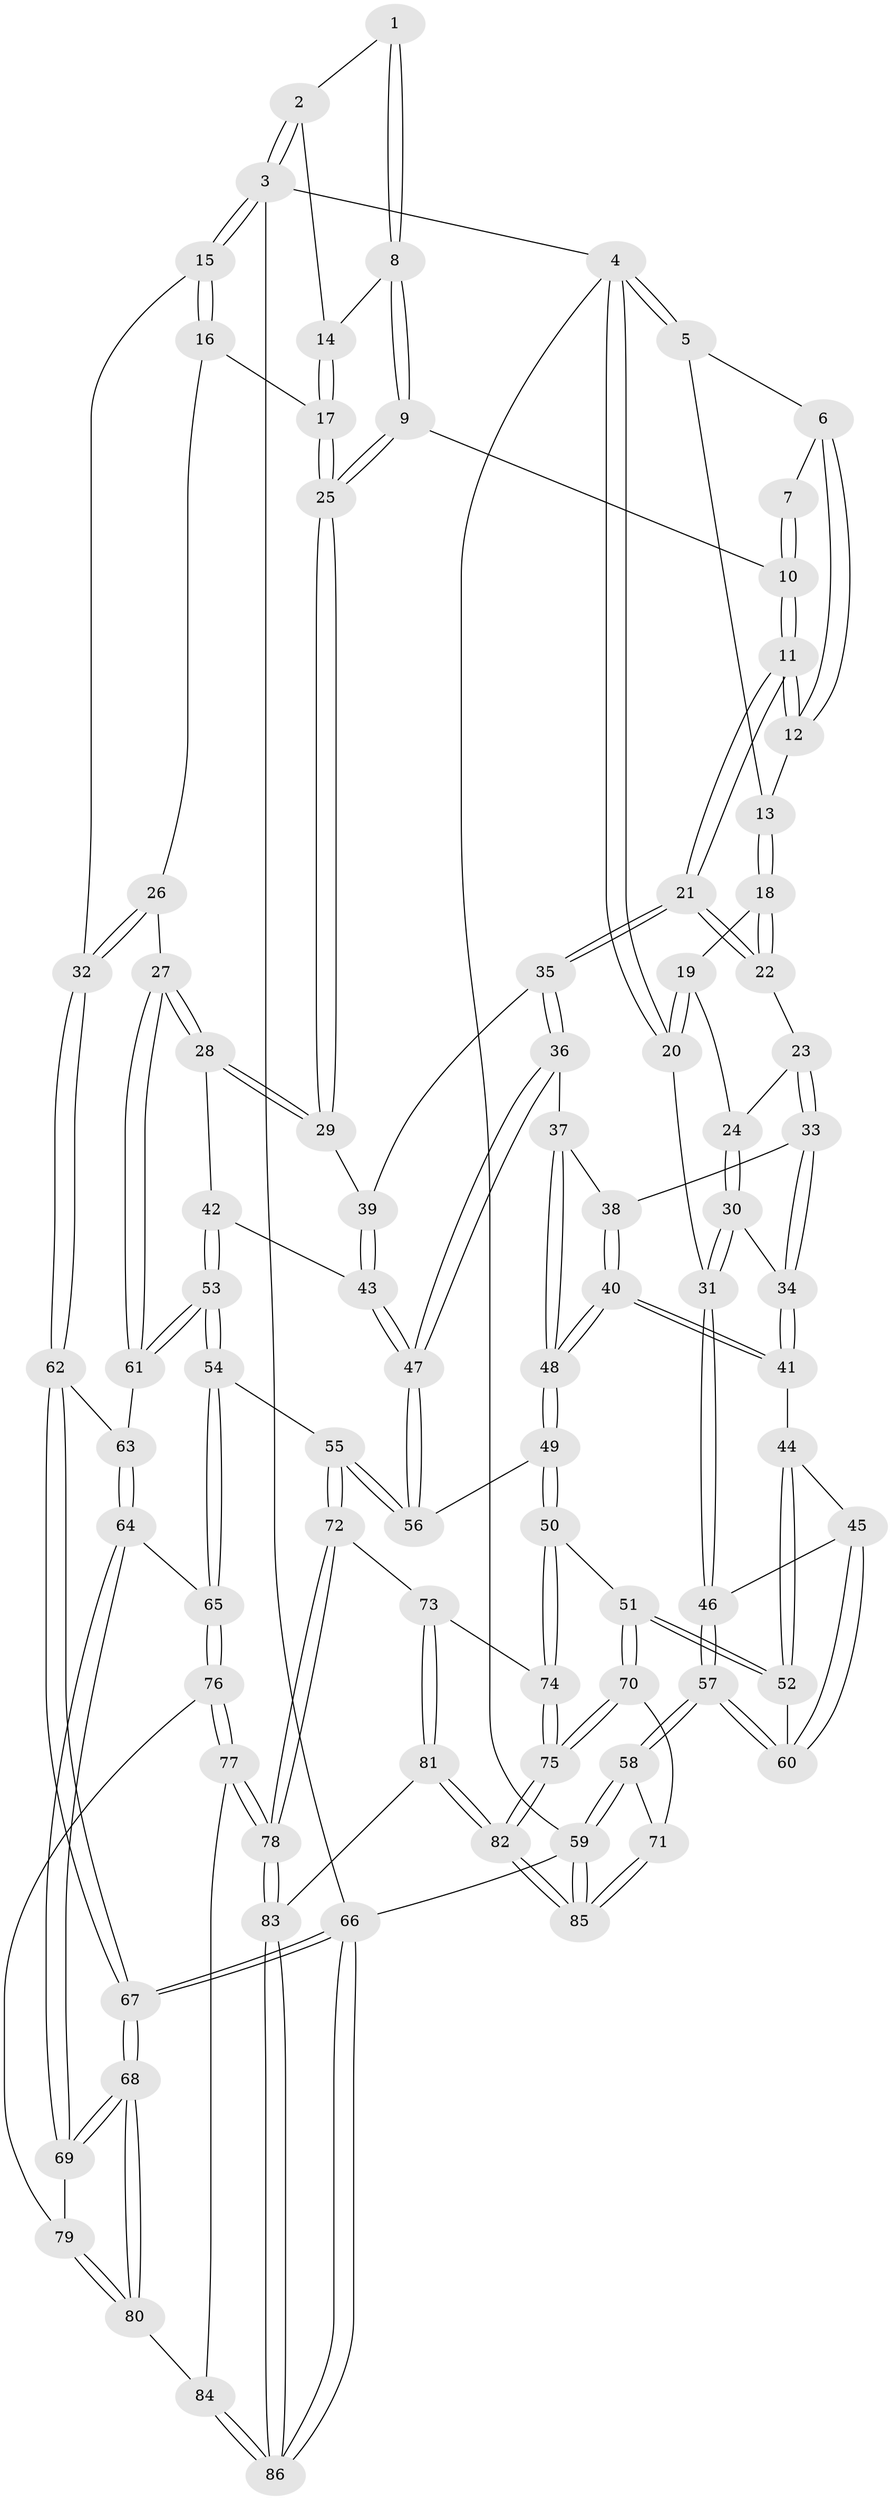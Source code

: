 // coarse degree distribution, {3: 0.08333333333333333, 4: 0.45, 8: 0.016666666666666666, 5: 0.38333333333333336, 6: 0.06666666666666667}
// Generated by graph-tools (version 1.1) at 2025/52/02/27/25 19:52:37]
// undirected, 86 vertices, 212 edges
graph export_dot {
graph [start="1"]
  node [color=gray90,style=filled];
  1 [pos="+0.5330309218674358+0"];
  2 [pos="+0.901994178882863+0"];
  3 [pos="+1+0"];
  4 [pos="+0+0"];
  5 [pos="+0.22659501155887748+0"];
  6 [pos="+0.4592296020431907+0"];
  7 [pos="+0.5329674153149551+0"];
  8 [pos="+0.6099682236671375+0.13320544222042266"];
  9 [pos="+0.5946074810706591+0.1812274625488526"];
  10 [pos="+0.5221834941327707+0.18993036994542037"];
  11 [pos="+0.48126978459564845+0.20222460740960024"];
  12 [pos="+0.4583931413702528+0.07013535477469611"];
  13 [pos="+0.23081457772661054+0"];
  14 [pos="+0.8749447953748336+0"];
  15 [pos="+1+0.11753485440156569"];
  16 [pos="+0.8805964720631545+0.19356364536944168"];
  17 [pos="+0.8181281458967214+0.1532664988323579"];
  18 [pos="+0.22891411393352692+0.012147398649248518"];
  19 [pos="+0.00853496699129509+0.13552718227883903"];
  20 [pos="+0+0.13673939357859255"];
  21 [pos="+0.4569016331639678+0.21775314665910045"];
  22 [pos="+0.2769672796696138+0.1521740351575031"];
  23 [pos="+0.2500251689007413+0.18485062723792484"];
  24 [pos="+0.12206234000292689+0.22251627673636112"];
  25 [pos="+0.6951587211686286+0.23141010131077547"];
  26 [pos="+0.8963336616302505+0.25678181439052766"];
  27 [pos="+0.7944613525990133+0.43618341309495545"];
  28 [pos="+0.7868733361672252+0.43241252482458814"];
  29 [pos="+0.7121663379657818+0.3046492080835454"];
  30 [pos="+0.05579342205401259+0.3354203727781326"];
  31 [pos="+0+0.29203619386017365"];
  32 [pos="+1+0.43756842105090943"];
  33 [pos="+0.23362767629999354+0.2845562040745965"];
  34 [pos="+0.12856417894022423+0.40133299022049035"];
  35 [pos="+0.44674734545880257+0.37235205936421056"];
  36 [pos="+0.40168775533226436+0.4351737242027548"];
  37 [pos="+0.3962001955126362+0.43958798999706494"];
  38 [pos="+0.23793865902081668+0.29063581807717415"];
  39 [pos="+0.5468658666895023+0.40260440593952385"];
  40 [pos="+0.2757467015091471+0.48358443476287233"];
  41 [pos="+0.1351029817827198+0.4224315368928662"];
  42 [pos="+0.6369448609612288+0.4904159480417759"];
  43 [pos="+0.6366706325757407+0.49044759512827574"];
  44 [pos="+0.13077028337480273+0.4287046984858167"];
  45 [pos="+0.02890585442377937+0.5107480245213232"];
  46 [pos="+0+0.4956416109073188"];
  47 [pos="+0.5764875222999857+0.5540584859122228"];
  48 [pos="+0.3328695643094842+0.5173510782162849"];
  49 [pos="+0.328901360659854+0.6055660315696195"];
  50 [pos="+0.30764908371240557+0.6479295689868534"];
  51 [pos="+0.21261572857169767+0.6844525682757135"];
  52 [pos="+0.1350707466269072+0.6529312051916769"];
  53 [pos="+0.7205679588421293+0.6980900551164435"];
  54 [pos="+0.719176388412251+0.7039526470642519"];
  55 [pos="+0.6081545916289293+0.70001466577903"];
  56 [pos="+0.5601926428783769+0.6298382444808727"];
  57 [pos="+0+0.7908409911956846"];
  58 [pos="+0+0.862376985647339"];
  59 [pos="+0+1"];
  60 [pos="+0.10306047941101804+0.6490061461121522"];
  61 [pos="+0.8222408694206725+0.46090887365352134"];
  62 [pos="+1+0.43931846575483774"];
  63 [pos="+0.9127170483138891+0.4826149971612248"];
  64 [pos="+0.8984588157672904+0.6598805302376447"];
  65 [pos="+0.7375865095202071+0.7226387698328085"];
  66 [pos="+1+1"];
  67 [pos="+1+0.7691620794231233"];
  68 [pos="+1+0.7679176056260318"];
  69 [pos="+0.9872934207942232+0.749287753042069"];
  70 [pos="+0.14877761468308912+0.8705354625288221"];
  71 [pos="+0.028500458098454425+0.87560520283019"];
  72 [pos="+0.5506597741621049+0.771982683489083"];
  73 [pos="+0.4215860671333433+0.777469153064192"];
  74 [pos="+0.3434216670715699+0.7037567994464723"];
  75 [pos="+0.2658452538712151+1"];
  76 [pos="+0.7651059115246025+0.7911816282806623"];
  77 [pos="+0.7661913854507403+0.8580658197862592"];
  78 [pos="+0.5947218950757628+0.9667783158769462"];
  79 [pos="+0.9764288493082945+0.7552159641820789"];
  80 [pos="+0.8675760598126891+0.9073257089066438"];
  81 [pos="+0.396065943241549+1"];
  82 [pos="+0.3532053846338636+1"];
  83 [pos="+0.4953951879579313+1"];
  84 [pos="+0.8475748831700626+0.926334123175677"];
  85 [pos="+0.19566638374803075+1"];
  86 [pos="+1+1"];
  1 -- 2;
  1 -- 8;
  1 -- 8;
  2 -- 3;
  2 -- 3;
  2 -- 14;
  3 -- 4;
  3 -- 15;
  3 -- 15;
  3 -- 66;
  4 -- 5;
  4 -- 5;
  4 -- 20;
  4 -- 20;
  4 -- 59;
  5 -- 6;
  5 -- 13;
  6 -- 7;
  6 -- 12;
  6 -- 12;
  7 -- 10;
  7 -- 10;
  8 -- 9;
  8 -- 9;
  8 -- 14;
  9 -- 10;
  9 -- 25;
  9 -- 25;
  10 -- 11;
  10 -- 11;
  11 -- 12;
  11 -- 12;
  11 -- 21;
  11 -- 21;
  12 -- 13;
  13 -- 18;
  13 -- 18;
  14 -- 17;
  14 -- 17;
  15 -- 16;
  15 -- 16;
  15 -- 32;
  16 -- 17;
  16 -- 26;
  17 -- 25;
  17 -- 25;
  18 -- 19;
  18 -- 22;
  18 -- 22;
  19 -- 20;
  19 -- 20;
  19 -- 24;
  20 -- 31;
  21 -- 22;
  21 -- 22;
  21 -- 35;
  21 -- 35;
  22 -- 23;
  23 -- 24;
  23 -- 33;
  23 -- 33;
  24 -- 30;
  24 -- 30;
  25 -- 29;
  25 -- 29;
  26 -- 27;
  26 -- 32;
  26 -- 32;
  27 -- 28;
  27 -- 28;
  27 -- 61;
  27 -- 61;
  28 -- 29;
  28 -- 29;
  28 -- 42;
  29 -- 39;
  30 -- 31;
  30 -- 31;
  30 -- 34;
  31 -- 46;
  31 -- 46;
  32 -- 62;
  32 -- 62;
  33 -- 34;
  33 -- 34;
  33 -- 38;
  34 -- 41;
  34 -- 41;
  35 -- 36;
  35 -- 36;
  35 -- 39;
  36 -- 37;
  36 -- 47;
  36 -- 47;
  37 -- 38;
  37 -- 48;
  37 -- 48;
  38 -- 40;
  38 -- 40;
  39 -- 43;
  39 -- 43;
  40 -- 41;
  40 -- 41;
  40 -- 48;
  40 -- 48;
  41 -- 44;
  42 -- 43;
  42 -- 53;
  42 -- 53;
  43 -- 47;
  43 -- 47;
  44 -- 45;
  44 -- 52;
  44 -- 52;
  45 -- 46;
  45 -- 60;
  45 -- 60;
  46 -- 57;
  46 -- 57;
  47 -- 56;
  47 -- 56;
  48 -- 49;
  48 -- 49;
  49 -- 50;
  49 -- 50;
  49 -- 56;
  50 -- 51;
  50 -- 74;
  50 -- 74;
  51 -- 52;
  51 -- 52;
  51 -- 70;
  51 -- 70;
  52 -- 60;
  53 -- 54;
  53 -- 54;
  53 -- 61;
  53 -- 61;
  54 -- 55;
  54 -- 65;
  54 -- 65;
  55 -- 56;
  55 -- 56;
  55 -- 72;
  55 -- 72;
  57 -- 58;
  57 -- 58;
  57 -- 60;
  57 -- 60;
  58 -- 59;
  58 -- 59;
  58 -- 71;
  59 -- 85;
  59 -- 85;
  59 -- 66;
  61 -- 63;
  62 -- 63;
  62 -- 67;
  62 -- 67;
  63 -- 64;
  63 -- 64;
  64 -- 65;
  64 -- 69;
  64 -- 69;
  65 -- 76;
  65 -- 76;
  66 -- 67;
  66 -- 67;
  66 -- 86;
  66 -- 86;
  67 -- 68;
  67 -- 68;
  68 -- 69;
  68 -- 69;
  68 -- 80;
  68 -- 80;
  69 -- 79;
  70 -- 71;
  70 -- 75;
  70 -- 75;
  71 -- 85;
  71 -- 85;
  72 -- 73;
  72 -- 78;
  72 -- 78;
  73 -- 74;
  73 -- 81;
  73 -- 81;
  74 -- 75;
  74 -- 75;
  75 -- 82;
  75 -- 82;
  76 -- 77;
  76 -- 77;
  76 -- 79;
  77 -- 78;
  77 -- 78;
  77 -- 84;
  78 -- 83;
  78 -- 83;
  79 -- 80;
  79 -- 80;
  80 -- 84;
  81 -- 82;
  81 -- 82;
  81 -- 83;
  82 -- 85;
  82 -- 85;
  83 -- 86;
  83 -- 86;
  84 -- 86;
  84 -- 86;
}
